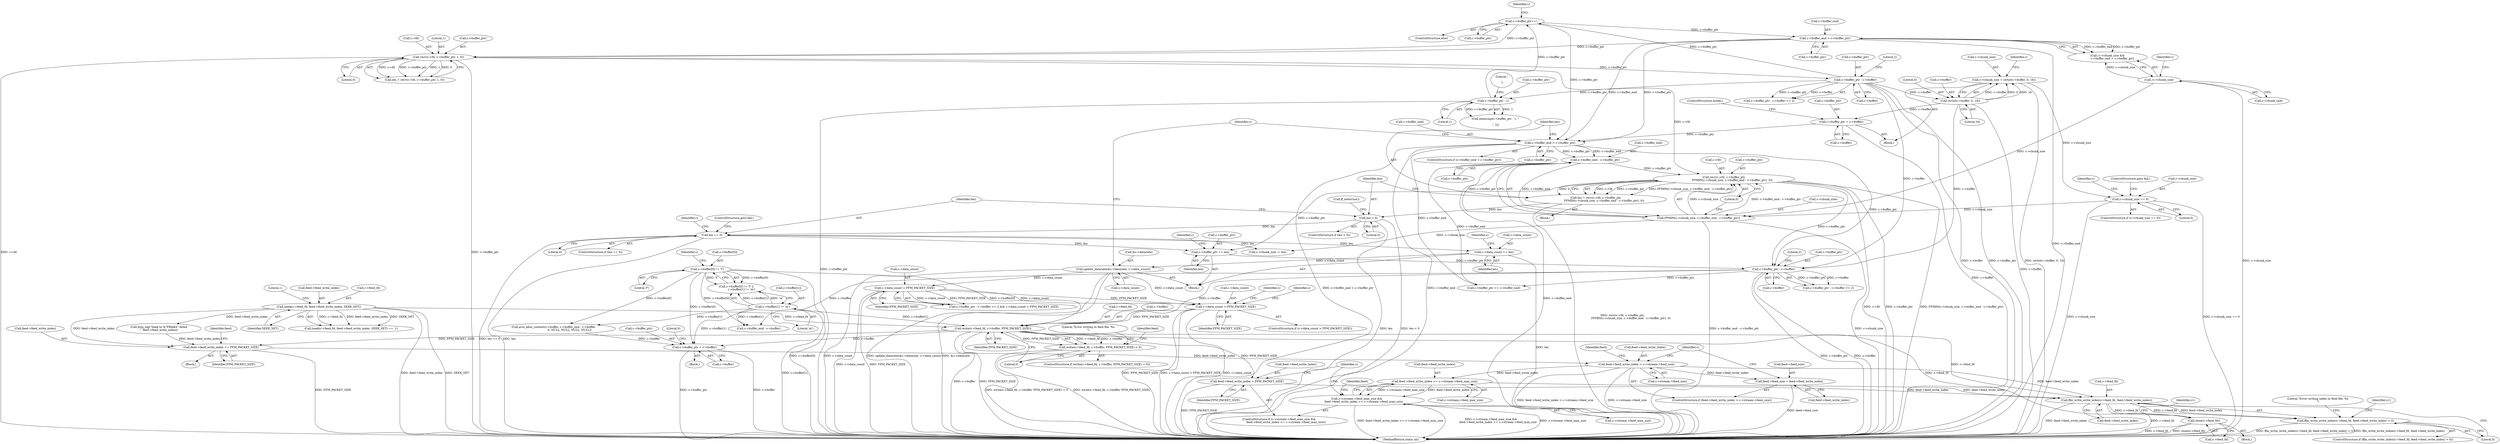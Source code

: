digraph "0_FFmpeg_a5d25faa3f4b18dac737fdb35d0dd68eb0dc2156@API" {
"1000394" [label="(Call,write(c->feed_fd, c->buffer, FFM_PACKET_SIZE))"];
"1000377" [label="(Call,lseek(c->feed_fd, feed->feed_write_index, SEEK_SET))"];
"1000335" [label="(Call,c->buffer[0] != 'f')"];
"1000342" [label="(Call,c->buffer[1] != 'm')"];
"1000319" [label="(Call,c->buffer_ptr - c->buffer)"];
"1000298" [label="(Call,c->buffer_ptr += len)"];
"1000287" [label="(Call,len == 0)"];
"1000270" [label="(Call,len < 0)"];
"1000248" [label="(Call,len = recv(c->fd, c->buffer_ptr,\n                   FFMIN(c->chunk_size, c->buffer_end - c->buffer_ptr), 0))"];
"1000250" [label="(Call,recv(c->fd, c->buffer_ptr,\n                   FFMIN(c->chunk_size, c->buffer_end - c->buffer_ptr), 0))"];
"1000146" [label="(Call,recv(c->fd, c->buffer_ptr, 1, 0))"];
"1000235" [label="(Call,c->buffer_ptr++)"];
"1000184" [label="(Call,c->buffer_ptr - c->buffer)"];
"1000194" [label="(Call,c->buffer_ptr - 1)"];
"1000136" [label="(Call,c->buffer_end > c->buffer_ptr)"];
"1000261" [label="(Call,c->buffer_end - c->buffer_ptr)"];
"1000240" [label="(Call,c->buffer_end > c->buffer_ptr)"];
"1000219" [label="(Call,c->buffer_ptr = c->buffer)"];
"1000206" [label="(Call,strtol(c->buffer, 0, 16))"];
"1000257" [label="(Call,FFMIN(c->chunk_size, c->buffer_end - c->buffer_ptr))"];
"1000213" [label="(Call,c->chunk_size == 0)"];
"1000202" [label="(Call,c->chunk_size = strtol(c->buffer, 0, 16))"];
"1000132" [label="(Call,!c->chunk_size)"];
"1000369" [label="(Call,c->data_count > FFM_PACKET_SIZE)"];
"1000308" [label="(Call,update_datarate(&c->datarate, c->data_count))"];
"1000303" [label="(Call,c->data_count += len)"];
"1000327" [label="(Call,c->data_count > FFM_PACKET_SIZE)"];
"1000393" [label="(Call,write(c->feed_fd, c->buffer, FFM_PACKET_SIZE) < 0)"];
"1000409" [label="(Call,feed->feed_write_index += FFM_PACKET_SIZE)"];
"1000415" [label="(Call,feed->feed_write_index > c->stream->feed_size)"];
"1000424" [label="(Call,feed->feed_size = feed->feed_write_index)"];
"1000438" [label="(Call,feed->feed_write_index >= c->stream->feed_max_size)"];
"1000432" [label="(Call,c->stream->feed_max_size &&\n                feed->feed_write_index >= c->stream->feed_max_size)"];
"1000454" [label="(Call,ffm_write_write_index(c->feed_fd, feed->feed_write_index))"];
"1000453" [label="(Call,ffm_write_write_index(c->feed_fd, feed->feed_write_index) < 0)"];
"1000665" [label="(Call,close(c->feed_fd))"];
"1000447" [label="(Call,feed->feed_write_index = FFM_PACKET_SIZE)"];
"1000648" [label="(Call,c->buffer_ptr = c->buffer)"];
"1000293" [label="(Call,c->chunk_size -= len)"];
"1000219" [label="(Call,c->buffer_ptr = c->buffer)"];
"1000272" [label="(Literal,0)"];
"1000321" [label="(Identifier,c)"];
"1000221" [label="(Identifier,c)"];
"1000248" [label="(Call,len = recv(c->fd, c->buffer_ptr,\n                   FFMIN(c->chunk_size, c->buffer_end - c->buffer_ptr), 0))"];
"1000203" [label="(Call,c->chunk_size)"];
"1000343" [label="(Call,c->buffer[1])"];
"1000218" [label="(ControlStructure,goto fail;)"];
"1000214" [label="(Call,c->chunk_size)"];
"1000377" [label="(Call,lseek(c->feed_fd, feed->feed_write_index, SEEK_SET))"];
"1000438" [label="(Call,feed->feed_write_index >= c->stream->feed_max_size)"];
"1000304" [label="(Call,c->data_count)"];
"1000262" [label="(Call,c->buffer_end)"];
"1000217" [label="(Literal,0)"];
"1000649" [label="(Call,c->buffer_ptr)"];
"1000290" [label="(ControlStructure,goto fail;)"];
"1000424" [label="(Call,feed->feed_size = feed->feed_write_index)"];
"1000374" [label="(Block,)"];
"1000379" [label="(Identifier,c)"];
"1000194" [label="(Call,c->buffer_ptr - 1)"];
"1000331" [label="(Identifier,FFM_PACKET_SIZE)"];
"1000313" [label="(Call,c->data_count)"];
"1000277" [label="(Call,ff_neterrno())"];
"1000311" [label="(Identifier,c)"];
"1000428" [label="(Call,feed->feed_write_index)"];
"1000326" [label="(Literal,2)"];
"1000323" [label="(Call,c->buffer)"];
"1000195" [label="(Call,c->buffer_ptr)"];
"1000442" [label="(Call,c->stream->feed_max_size)"];
"1000398" [label="(Call,c->buffer)"];
"1000132" [label="(Call,!c->chunk_size)"];
"1000648" [label="(Call,c->buffer_ptr = c->buffer)"];
"1000415" [label="(Call,feed->feed_write_index > c->stream->feed_size)"];
"1000307" [label="(Identifier,len)"];
"1000533" [label="(Call,c->buffer_end - c->buffer)"];
"1000410" [label="(Call,feed->feed_write_index)"];
"1000234" [label="(ControlStructure,else)"];
"1000370" [label="(Call,c->data_count)"];
"1000456" [label="(Identifier,c)"];
"1000191" [label="(Literal,2)"];
"1000320" [label="(Call,c->buffer_ptr)"];
"1000226" [label="(ControlStructure,break;)"];
"1000308" [label="(Call,update_datarate(&c->datarate, c->data_count))"];
"1000268" [label="(Literal,0)"];
"1000414" [label="(ControlStructure,if (feed->feed_write_index > c->stream->feed_size))"];
"1000671" [label="(Identifier,c1)"];
"1000395" [label="(Call,c->feed_fd)"];
"1000212" [label="(ControlStructure,if (c->chunk_size == 0))"];
"1000146" [label="(Call,recv(c->fd, c->buffer_ptr, 1, 0))"];
"1000464" [label="(Literal,\"Error writing index to feed file: %s\n\")"];
"1000251" [label="(Call,c->fd)"];
"1000287" [label="(Call,len == 0)"];
"1000401" [label="(Identifier,FFM_PACKET_SIZE)"];
"1000249" [label="(Identifier,len)"];
"1000244" [label="(Call,c->buffer_ptr)"];
"1000220" [label="(Call,c->buffer_ptr)"];
"1000140" [label="(Call,c->buffer_ptr)"];
"1000261" [label="(Call,c->buffer_end - c->buffer_ptr)"];
"1000394" [label="(Call,write(c->feed_fd, c->buffer, FFM_PACKET_SIZE))"];
"1000240" [label="(Call,c->buffer_end > c->buffer_ptr)"];
"1000451" [label="(Identifier,FFM_PACKET_SIZE)"];
"1000241" [label="(Call,c->buffer_end)"];
"1000207" [label="(Call,c->buffer)"];
"1000348" [label="(Literal,'m')"];
"1000405" [label="(Literal,\"Error writing to feed file: %s\n\")"];
"1000183" [label="(Call,c->buffer_ptr - c->buffer >= 2)"];
"1000361" [label="(Block,)"];
"1000184" [label="(Call,c->buffer_ptr - c->buffer)"];
"1000433" [label="(Call,c->stream->feed_max_size)"];
"1000336" [label="(Call,c->buffer[0])"];
"1000257" [label="(Call,FFMIN(c->chunk_size, c->buffer_end - c->buffer_ptr))"];
"1000386" [label="(Literal,1)"];
"1000452" [label="(ControlStructure,if (ffm_write_write_index(c->feed_fd, feed->feed_write_index) < 0))"];
"1000431" [label="(ControlStructure,if (c->stream->feed_max_size &&\n                feed->feed_write_index >= c->stream->feed_max_size))"];
"1000136" [label="(Call,c->buffer_end > c->buffer_ptr)"];
"1000131" [label="(Call,!c->chunk_size &&\n           c->buffer_end > c->buffer_ptr)"];
"1000292" [label="(Block,)"];
"1000295" [label="(Identifier,c)"];
"1000425" [label="(Call,feed->feed_size)"];
"1000652" [label="(Call,c->buffer)"];
"1000302" [label="(Identifier,len)"];
"1000402" [label="(Literal,0)"];
"1000411" [label="(Identifier,feed)"];
"1000454" [label="(Call,ffm_write_write_index(c->feed_fd, feed->feed_write_index))"];
"1000384" [label="(Identifier,SEEK_SET)"];
"1000327" [label="(Call,c->data_count > FFM_PACKET_SIZE)"];
"1000154" [label="(Literal,0)"];
"1000206" [label="(Call,strtol(c->buffer, 0, 16))"];
"1000210" [label="(Literal,0)"];
"1000239" [label="(ControlStructure,if (c->buffer_end > c->buffer_ptr))"];
"1000354" [label="(Call,c->buffer_ptr >= c->buffer_end)"];
"1000426" [label="(Identifier,feed)"];
"1000335" [label="(Call,c->buffer[0] != 'f')"];
"1000299" [label="(Call,c->buffer_ptr)"];
"1000416" [label="(Call,feed->feed_write_index)"];
"1000137" [label="(Call,c->buffer_end)"];
"1000309" [label="(Call,&c->datarate)"];
"1000305" [label="(Identifier,c)"];
"1000258" [label="(Call,c->chunk_size)"];
"1000369" [label="(Call,c->data_count > FFM_PACKET_SIZE)"];
"1000665" [label="(Call,close(c->feed_fd))"];
"1000153" [label="(Literal,1)"];
"1000150" [label="(Call,c->buffer_ptr)"];
"1000506" [label="(Identifier,s)"];
"1000270" [label="(Call,len < 0)"];
"1000271" [label="(Identifier,len)"];
"1000318" [label="(Call,c->buffer_ptr - c->buffer >= 2)"];
"1000449" [label="(Identifier,feed)"];
"1000342" [label="(Call,c->buffer[1] != 'm')"];
"1000201" [label="(Block,)"];
"1000288" [label="(Identifier,len)"];
"1000656" [label="(Literal,0)"];
"1000419" [label="(Call,c->stream->feed_size)"];
"1000461" [label="(Literal,0)"];
"1000341" [label="(Literal,'f')"];
"1000199" [label="(Literal,\"\r\n\")"];
"1000119" [label="(Block,)"];
"1000236" [label="(Call,c->buffer_ptr)"];
"1000223" [label="(Call,c->buffer)"];
"1000215" [label="(Identifier,c)"];
"1000317" [label="(Call,c->buffer_ptr - c->buffer >= 2 && c->data_count > FFM_PACKET_SIZE)"];
"1000393" [label="(Call,write(c->feed_fd, c->buffer, FFM_PACKET_SIZE) < 0)"];
"1000185" [label="(Call,c->buffer_ptr)"];
"1000147" [label="(Call,c->fd)"];
"1000439" [label="(Call,feed->feed_write_index)"];
"1000129" [label="(Identifier,c)"];
"1000193" [label="(Call,memcmp(c->buffer_ptr - 1, \"\r\n\", 2))"];
"1000188" [label="(Call,c->buffer)"];
"1000368" [label="(ControlStructure,if (c->data_count > FFM_PACKET_SIZE))"];
"1000235" [label="(Call,c->buffer_ptr++)"];
"1000211" [label="(Literal,16)"];
"1000453" [label="(Call,ffm_write_write_index(c->feed_fd, feed->feed_write_index) < 0)"];
"1000319" [label="(Call,c->buffer_ptr - c->buffer)"];
"1000387" [label="(Call,http_log(\"Seek to %\"PRId64\" failed\n\", feed->feed_write_index))"];
"1000413" [label="(Identifier,FFM_PACKET_SIZE)"];
"1000144" [label="(Call,len = recv(c->fd, c->buffer_ptr, 1, 0))"];
"1000373" [label="(Identifier,FFM_PACKET_SIZE)"];
"1000435" [label="(Identifier,c)"];
"1000458" [label="(Call,feed->feed_write_index)"];
"1000202" [label="(Call,c->chunk_size = strtol(c->buffer, 0, 16))"];
"1000448" [label="(Call,feed->feed_write_index)"];
"1000381" [label="(Call,feed->feed_write_index)"];
"1000289" [label="(Literal,0)"];
"1000213" [label="(Call,c->chunk_size == 0)"];
"1000455" [label="(Call,c->feed_fd)"];
"1000254" [label="(Call,c->buffer_ptr)"];
"1000417" [label="(Identifier,feed)"];
"1000432" [label="(Call,c->stream->feed_max_size &&\n                feed->feed_write_index >= c->stream->feed_max_size)"];
"1000303" [label="(Call,c->data_count += len)"];
"1000334" [label="(Call,c->buffer[0] != 'f' ||\n            c->buffer[1] != 'm')"];
"1000447" [label="(Call,feed->feed_write_index = FFM_PACKET_SIZE)"];
"1000376" [label="(Call,lseek(c->feed_fd, feed->feed_write_index, SEEK_SET) == -1)"];
"1000269" [label="(ControlStructure,if (len < 0))"];
"1000666" [label="(Call,c->feed_fd)"];
"1000133" [label="(Call,c->chunk_size)"];
"1000378" [label="(Call,c->feed_fd)"];
"1000298" [label="(Call,c->buffer_ptr += len)"];
"1000250" [label="(Call,recv(c->fd, c->buffer_ptr,\n                   FFMIN(c->chunk_size, c->buffer_end - c->buffer_ptr), 0))"];
"1000247" [label="(Block,)"];
"1000706" [label="(MethodReturn,static int)"];
"1000392" [label="(ControlStructure,if (write(c->feed_fd, c->buffer, FFM_PACKET_SIZE) < 0))"];
"1000286" [label="(ControlStructure,if (len == 0))"];
"1000328" [label="(Call,c->data_count)"];
"1000198" [label="(Literal,1)"];
"1000265" [label="(Call,c->buffer_ptr)"];
"1000138" [label="(Identifier,c)"];
"1000529" [label="(Call,avio_alloc_context(c->buffer, c->buffer_end - c->buffer,\n                                    0, NULL, NULL, NULL, NULL))"];
"1000470" [label="(Identifier,c1)"];
"1000345" [label="(Identifier,c)"];
"1000409" [label="(Call,feed->feed_write_index += FFM_PACKET_SIZE)"];
"1000394" -> "1000393"  [label="AST: "];
"1000394" -> "1000401"  [label="CFG: "];
"1000395" -> "1000394"  [label="AST: "];
"1000398" -> "1000394"  [label="AST: "];
"1000401" -> "1000394"  [label="AST: "];
"1000402" -> "1000394"  [label="CFG: "];
"1000394" -> "1000706"  [label="DDG: c->buffer"];
"1000394" -> "1000706"  [label="DDG: FFM_PACKET_SIZE"];
"1000394" -> "1000393"  [label="DDG: c->feed_fd"];
"1000394" -> "1000393"  [label="DDG: c->buffer"];
"1000394" -> "1000393"  [label="DDG: FFM_PACKET_SIZE"];
"1000377" -> "1000394"  [label="DDG: c->feed_fd"];
"1000335" -> "1000394"  [label="DDG: c->buffer[0]"];
"1000342" -> "1000394"  [label="DDG: c->buffer[1]"];
"1000319" -> "1000394"  [label="DDG: c->buffer"];
"1000369" -> "1000394"  [label="DDG: FFM_PACKET_SIZE"];
"1000394" -> "1000409"  [label="DDG: FFM_PACKET_SIZE"];
"1000394" -> "1000447"  [label="DDG: FFM_PACKET_SIZE"];
"1000394" -> "1000454"  [label="DDG: c->feed_fd"];
"1000394" -> "1000648"  [label="DDG: c->buffer"];
"1000394" -> "1000665"  [label="DDG: c->feed_fd"];
"1000377" -> "1000376"  [label="AST: "];
"1000377" -> "1000384"  [label="CFG: "];
"1000378" -> "1000377"  [label="AST: "];
"1000381" -> "1000377"  [label="AST: "];
"1000384" -> "1000377"  [label="AST: "];
"1000386" -> "1000377"  [label="CFG: "];
"1000377" -> "1000706"  [label="DDG: SEEK_SET"];
"1000377" -> "1000706"  [label="DDG: feed->feed_write_index"];
"1000377" -> "1000376"  [label="DDG: c->feed_fd"];
"1000377" -> "1000376"  [label="DDG: feed->feed_write_index"];
"1000377" -> "1000376"  [label="DDG: SEEK_SET"];
"1000377" -> "1000387"  [label="DDG: feed->feed_write_index"];
"1000377" -> "1000409"  [label="DDG: feed->feed_write_index"];
"1000335" -> "1000334"  [label="AST: "];
"1000335" -> "1000341"  [label="CFG: "];
"1000336" -> "1000335"  [label="AST: "];
"1000341" -> "1000335"  [label="AST: "];
"1000345" -> "1000335"  [label="CFG: "];
"1000334" -> "1000335"  [label="CFG: "];
"1000335" -> "1000706"  [label="DDG: c->buffer[0]"];
"1000335" -> "1000334"  [label="DDG: c->buffer[0]"];
"1000335" -> "1000334"  [label="DDG: 'f'"];
"1000335" -> "1000529"  [label="DDG: c->buffer[0]"];
"1000335" -> "1000533"  [label="DDG: c->buffer[0]"];
"1000335" -> "1000648"  [label="DDG: c->buffer[0]"];
"1000342" -> "1000334"  [label="AST: "];
"1000342" -> "1000348"  [label="CFG: "];
"1000343" -> "1000342"  [label="AST: "];
"1000348" -> "1000342"  [label="AST: "];
"1000334" -> "1000342"  [label="CFG: "];
"1000342" -> "1000706"  [label="DDG: c->buffer[1]"];
"1000342" -> "1000334"  [label="DDG: c->buffer[1]"];
"1000342" -> "1000334"  [label="DDG: 'm'"];
"1000342" -> "1000529"  [label="DDG: c->buffer[1]"];
"1000342" -> "1000533"  [label="DDG: c->buffer[1]"];
"1000342" -> "1000648"  [label="DDG: c->buffer[1]"];
"1000319" -> "1000318"  [label="AST: "];
"1000319" -> "1000323"  [label="CFG: "];
"1000320" -> "1000319"  [label="AST: "];
"1000323" -> "1000319"  [label="AST: "];
"1000326" -> "1000319"  [label="CFG: "];
"1000319" -> "1000706"  [label="DDG: c->buffer"];
"1000319" -> "1000706"  [label="DDG: c->buffer_ptr"];
"1000319" -> "1000318"  [label="DDG: c->buffer_ptr"];
"1000319" -> "1000318"  [label="DDG: c->buffer"];
"1000298" -> "1000319"  [label="DDG: c->buffer_ptr"];
"1000250" -> "1000319"  [label="DDG: c->buffer_ptr"];
"1000240" -> "1000319"  [label="DDG: c->buffer_ptr"];
"1000184" -> "1000319"  [label="DDG: c->buffer"];
"1000206" -> "1000319"  [label="DDG: c->buffer"];
"1000319" -> "1000354"  [label="DDG: c->buffer_ptr"];
"1000319" -> "1000533"  [label="DDG: c->buffer"];
"1000298" -> "1000292"  [label="AST: "];
"1000298" -> "1000302"  [label="CFG: "];
"1000299" -> "1000298"  [label="AST: "];
"1000302" -> "1000298"  [label="AST: "];
"1000305" -> "1000298"  [label="CFG: "];
"1000287" -> "1000298"  [label="DDG: len"];
"1000250" -> "1000298"  [label="DDG: c->buffer_ptr"];
"1000287" -> "1000286"  [label="AST: "];
"1000287" -> "1000289"  [label="CFG: "];
"1000288" -> "1000287"  [label="AST: "];
"1000289" -> "1000287"  [label="AST: "];
"1000290" -> "1000287"  [label="CFG: "];
"1000295" -> "1000287"  [label="CFG: "];
"1000287" -> "1000706"  [label="DDG: len == 0"];
"1000287" -> "1000706"  [label="DDG: len"];
"1000270" -> "1000287"  [label="DDG: len"];
"1000287" -> "1000293"  [label="DDG: len"];
"1000287" -> "1000303"  [label="DDG: len"];
"1000270" -> "1000269"  [label="AST: "];
"1000270" -> "1000272"  [label="CFG: "];
"1000271" -> "1000270"  [label="AST: "];
"1000272" -> "1000270"  [label="AST: "];
"1000277" -> "1000270"  [label="CFG: "];
"1000288" -> "1000270"  [label="CFG: "];
"1000270" -> "1000706"  [label="DDG: len < 0"];
"1000270" -> "1000706"  [label="DDG: len"];
"1000248" -> "1000270"  [label="DDG: len"];
"1000248" -> "1000247"  [label="AST: "];
"1000248" -> "1000250"  [label="CFG: "];
"1000249" -> "1000248"  [label="AST: "];
"1000250" -> "1000248"  [label="AST: "];
"1000271" -> "1000248"  [label="CFG: "];
"1000248" -> "1000706"  [label="DDG: recv(c->fd, c->buffer_ptr,\n                   FFMIN(c->chunk_size, c->buffer_end - c->buffer_ptr), 0)"];
"1000250" -> "1000248"  [label="DDG: c->fd"];
"1000250" -> "1000248"  [label="DDG: c->buffer_ptr"];
"1000250" -> "1000248"  [label="DDG: FFMIN(c->chunk_size, c->buffer_end - c->buffer_ptr)"];
"1000250" -> "1000248"  [label="DDG: 0"];
"1000250" -> "1000268"  [label="CFG: "];
"1000251" -> "1000250"  [label="AST: "];
"1000254" -> "1000250"  [label="AST: "];
"1000257" -> "1000250"  [label="AST: "];
"1000268" -> "1000250"  [label="AST: "];
"1000250" -> "1000706"  [label="DDG: c->fd"];
"1000250" -> "1000706"  [label="DDG: c->buffer_ptr"];
"1000250" -> "1000706"  [label="DDG: FFMIN(c->chunk_size, c->buffer_end - c->buffer_ptr)"];
"1000146" -> "1000250"  [label="DDG: c->fd"];
"1000261" -> "1000250"  [label="DDG: c->buffer_ptr"];
"1000257" -> "1000250"  [label="DDG: c->chunk_size"];
"1000257" -> "1000250"  [label="DDG: c->buffer_end - c->buffer_ptr"];
"1000146" -> "1000144"  [label="AST: "];
"1000146" -> "1000154"  [label="CFG: "];
"1000147" -> "1000146"  [label="AST: "];
"1000150" -> "1000146"  [label="AST: "];
"1000153" -> "1000146"  [label="AST: "];
"1000154" -> "1000146"  [label="AST: "];
"1000144" -> "1000146"  [label="CFG: "];
"1000146" -> "1000706"  [label="DDG: c->buffer_ptr"];
"1000146" -> "1000706"  [label="DDG: c->fd"];
"1000146" -> "1000144"  [label="DDG: c->fd"];
"1000146" -> "1000144"  [label="DDG: c->buffer_ptr"];
"1000146" -> "1000144"  [label="DDG: 1"];
"1000146" -> "1000144"  [label="DDG: 0"];
"1000235" -> "1000146"  [label="DDG: c->buffer_ptr"];
"1000136" -> "1000146"  [label="DDG: c->buffer_ptr"];
"1000146" -> "1000184"  [label="DDG: c->buffer_ptr"];
"1000235" -> "1000234"  [label="AST: "];
"1000235" -> "1000236"  [label="CFG: "];
"1000236" -> "1000235"  [label="AST: "];
"1000129" -> "1000235"  [label="CFG: "];
"1000235" -> "1000136"  [label="DDG: c->buffer_ptr"];
"1000184" -> "1000235"  [label="DDG: c->buffer_ptr"];
"1000194" -> "1000235"  [label="DDG: c->buffer_ptr"];
"1000235" -> "1000240"  [label="DDG: c->buffer_ptr"];
"1000184" -> "1000183"  [label="AST: "];
"1000184" -> "1000188"  [label="CFG: "];
"1000185" -> "1000184"  [label="AST: "];
"1000188" -> "1000184"  [label="AST: "];
"1000191" -> "1000184"  [label="CFG: "];
"1000184" -> "1000706"  [label="DDG: c->buffer"];
"1000184" -> "1000706"  [label="DDG: c->buffer_ptr"];
"1000184" -> "1000183"  [label="DDG: c->buffer_ptr"];
"1000184" -> "1000183"  [label="DDG: c->buffer"];
"1000184" -> "1000194"  [label="DDG: c->buffer_ptr"];
"1000184" -> "1000206"  [label="DDG: c->buffer"];
"1000194" -> "1000193"  [label="AST: "];
"1000194" -> "1000198"  [label="CFG: "];
"1000195" -> "1000194"  [label="AST: "];
"1000198" -> "1000194"  [label="AST: "];
"1000199" -> "1000194"  [label="CFG: "];
"1000194" -> "1000706"  [label="DDG: c->buffer_ptr"];
"1000194" -> "1000193"  [label="DDG: c->buffer_ptr"];
"1000194" -> "1000193"  [label="DDG: 1"];
"1000136" -> "1000131"  [label="AST: "];
"1000136" -> "1000140"  [label="CFG: "];
"1000137" -> "1000136"  [label="AST: "];
"1000140" -> "1000136"  [label="AST: "];
"1000131" -> "1000136"  [label="CFG: "];
"1000136" -> "1000706"  [label="DDG: c->buffer_end"];
"1000136" -> "1000131"  [label="DDG: c->buffer_end"];
"1000136" -> "1000131"  [label="DDG: c->buffer_ptr"];
"1000136" -> "1000240"  [label="DDG: c->buffer_end"];
"1000136" -> "1000240"  [label="DDG: c->buffer_ptr"];
"1000261" -> "1000257"  [label="AST: "];
"1000261" -> "1000265"  [label="CFG: "];
"1000262" -> "1000261"  [label="AST: "];
"1000265" -> "1000261"  [label="AST: "];
"1000257" -> "1000261"  [label="CFG: "];
"1000261" -> "1000706"  [label="DDG: c->buffer_end"];
"1000261" -> "1000257"  [label="DDG: c->buffer_end"];
"1000261" -> "1000257"  [label="DDG: c->buffer_ptr"];
"1000240" -> "1000261"  [label="DDG: c->buffer_end"];
"1000240" -> "1000261"  [label="DDG: c->buffer_ptr"];
"1000261" -> "1000354"  [label="DDG: c->buffer_end"];
"1000240" -> "1000239"  [label="AST: "];
"1000240" -> "1000244"  [label="CFG: "];
"1000241" -> "1000240"  [label="AST: "];
"1000244" -> "1000240"  [label="AST: "];
"1000249" -> "1000240"  [label="CFG: "];
"1000321" -> "1000240"  [label="CFG: "];
"1000240" -> "1000706"  [label="DDG: c->buffer_end > c->buffer_ptr"];
"1000240" -> "1000706"  [label="DDG: c->buffer_end"];
"1000219" -> "1000240"  [label="DDG: c->buffer_ptr"];
"1000240" -> "1000354"  [label="DDG: c->buffer_end"];
"1000219" -> "1000201"  [label="AST: "];
"1000219" -> "1000223"  [label="CFG: "];
"1000220" -> "1000219"  [label="AST: "];
"1000223" -> "1000219"  [label="AST: "];
"1000226" -> "1000219"  [label="CFG: "];
"1000219" -> "1000706"  [label="DDG: c->buffer"];
"1000206" -> "1000219"  [label="DDG: c->buffer"];
"1000206" -> "1000202"  [label="AST: "];
"1000206" -> "1000211"  [label="CFG: "];
"1000207" -> "1000206"  [label="AST: "];
"1000210" -> "1000206"  [label="AST: "];
"1000211" -> "1000206"  [label="AST: "];
"1000202" -> "1000206"  [label="CFG: "];
"1000206" -> "1000706"  [label="DDG: c->buffer"];
"1000206" -> "1000202"  [label="DDG: c->buffer"];
"1000206" -> "1000202"  [label="DDG: 0"];
"1000206" -> "1000202"  [label="DDG: 16"];
"1000258" -> "1000257"  [label="AST: "];
"1000268" -> "1000257"  [label="CFG: "];
"1000257" -> "1000706"  [label="DDG: c->chunk_size"];
"1000257" -> "1000706"  [label="DDG: c->buffer_end - c->buffer_ptr"];
"1000213" -> "1000257"  [label="DDG: c->chunk_size"];
"1000132" -> "1000257"  [label="DDG: c->chunk_size"];
"1000257" -> "1000293"  [label="DDG: c->chunk_size"];
"1000213" -> "1000212"  [label="AST: "];
"1000213" -> "1000217"  [label="CFG: "];
"1000214" -> "1000213"  [label="AST: "];
"1000217" -> "1000213"  [label="AST: "];
"1000218" -> "1000213"  [label="CFG: "];
"1000221" -> "1000213"  [label="CFG: "];
"1000213" -> "1000706"  [label="DDG: c->chunk_size"];
"1000213" -> "1000706"  [label="DDG: c->chunk_size == 0"];
"1000202" -> "1000213"  [label="DDG: c->chunk_size"];
"1000202" -> "1000201"  [label="AST: "];
"1000203" -> "1000202"  [label="AST: "];
"1000215" -> "1000202"  [label="CFG: "];
"1000202" -> "1000706"  [label="DDG: strtol(c->buffer, 0, 16)"];
"1000132" -> "1000131"  [label="AST: "];
"1000132" -> "1000133"  [label="CFG: "];
"1000133" -> "1000132"  [label="AST: "];
"1000138" -> "1000132"  [label="CFG: "];
"1000131" -> "1000132"  [label="CFG: "];
"1000132" -> "1000706"  [label="DDG: c->chunk_size"];
"1000132" -> "1000131"  [label="DDG: c->chunk_size"];
"1000369" -> "1000368"  [label="AST: "];
"1000369" -> "1000373"  [label="CFG: "];
"1000370" -> "1000369"  [label="AST: "];
"1000373" -> "1000369"  [label="AST: "];
"1000379" -> "1000369"  [label="CFG: "];
"1000506" -> "1000369"  [label="CFG: "];
"1000369" -> "1000706"  [label="DDG: c->data_count > FFM_PACKET_SIZE"];
"1000369" -> "1000706"  [label="DDG: c->data_count"];
"1000369" -> "1000706"  [label="DDG: FFM_PACKET_SIZE"];
"1000308" -> "1000369"  [label="DDG: c->data_count"];
"1000327" -> "1000369"  [label="DDG: c->data_count"];
"1000327" -> "1000369"  [label="DDG: FFM_PACKET_SIZE"];
"1000308" -> "1000292"  [label="AST: "];
"1000308" -> "1000313"  [label="CFG: "];
"1000309" -> "1000308"  [label="AST: "];
"1000313" -> "1000308"  [label="AST: "];
"1000321" -> "1000308"  [label="CFG: "];
"1000308" -> "1000706"  [label="DDG: &c->datarate"];
"1000308" -> "1000706"  [label="DDG: c->data_count"];
"1000308" -> "1000706"  [label="DDG: update_datarate(&c->datarate, c->data_count)"];
"1000303" -> "1000308"  [label="DDG: c->data_count"];
"1000308" -> "1000327"  [label="DDG: c->data_count"];
"1000303" -> "1000292"  [label="AST: "];
"1000303" -> "1000307"  [label="CFG: "];
"1000304" -> "1000303"  [label="AST: "];
"1000307" -> "1000303"  [label="AST: "];
"1000311" -> "1000303"  [label="CFG: "];
"1000303" -> "1000706"  [label="DDG: len"];
"1000327" -> "1000317"  [label="AST: "];
"1000327" -> "1000331"  [label="CFG: "];
"1000328" -> "1000327"  [label="AST: "];
"1000331" -> "1000327"  [label="AST: "];
"1000317" -> "1000327"  [label="CFG: "];
"1000327" -> "1000706"  [label="DDG: FFM_PACKET_SIZE"];
"1000327" -> "1000706"  [label="DDG: c->data_count"];
"1000327" -> "1000317"  [label="DDG: c->data_count"];
"1000327" -> "1000317"  [label="DDG: FFM_PACKET_SIZE"];
"1000393" -> "1000392"  [label="AST: "];
"1000393" -> "1000402"  [label="CFG: "];
"1000402" -> "1000393"  [label="AST: "];
"1000405" -> "1000393"  [label="CFG: "];
"1000411" -> "1000393"  [label="CFG: "];
"1000393" -> "1000706"  [label="DDG: write(c->feed_fd, c->buffer, FFM_PACKET_SIZE)"];
"1000393" -> "1000706"  [label="DDG: write(c->feed_fd, c->buffer, FFM_PACKET_SIZE) < 0"];
"1000409" -> "1000374"  [label="AST: "];
"1000409" -> "1000413"  [label="CFG: "];
"1000410" -> "1000409"  [label="AST: "];
"1000413" -> "1000409"  [label="AST: "];
"1000417" -> "1000409"  [label="CFG: "];
"1000409" -> "1000706"  [label="DDG: FFM_PACKET_SIZE"];
"1000387" -> "1000409"  [label="DDG: feed->feed_write_index"];
"1000409" -> "1000415"  [label="DDG: feed->feed_write_index"];
"1000415" -> "1000414"  [label="AST: "];
"1000415" -> "1000419"  [label="CFG: "];
"1000416" -> "1000415"  [label="AST: "];
"1000419" -> "1000415"  [label="AST: "];
"1000426" -> "1000415"  [label="CFG: "];
"1000435" -> "1000415"  [label="CFG: "];
"1000415" -> "1000706"  [label="DDG: feed->feed_write_index > c->stream->feed_size"];
"1000415" -> "1000706"  [label="DDG: c->stream->feed_size"];
"1000415" -> "1000424"  [label="DDG: feed->feed_write_index"];
"1000415" -> "1000438"  [label="DDG: feed->feed_write_index"];
"1000415" -> "1000454"  [label="DDG: feed->feed_write_index"];
"1000424" -> "1000414"  [label="AST: "];
"1000424" -> "1000428"  [label="CFG: "];
"1000425" -> "1000424"  [label="AST: "];
"1000428" -> "1000424"  [label="AST: "];
"1000435" -> "1000424"  [label="CFG: "];
"1000424" -> "1000706"  [label="DDG: feed->feed_size"];
"1000438" -> "1000432"  [label="AST: "];
"1000438" -> "1000442"  [label="CFG: "];
"1000439" -> "1000438"  [label="AST: "];
"1000442" -> "1000438"  [label="AST: "];
"1000432" -> "1000438"  [label="CFG: "];
"1000438" -> "1000432"  [label="DDG: c->stream->feed_max_size"];
"1000438" -> "1000432"  [label="DDG: feed->feed_write_index"];
"1000438" -> "1000454"  [label="DDG: feed->feed_write_index"];
"1000432" -> "1000431"  [label="AST: "];
"1000432" -> "1000433"  [label="CFG: "];
"1000433" -> "1000432"  [label="AST: "];
"1000449" -> "1000432"  [label="CFG: "];
"1000456" -> "1000432"  [label="CFG: "];
"1000432" -> "1000706"  [label="DDG: feed->feed_write_index >= c->stream->feed_max_size"];
"1000432" -> "1000706"  [label="DDG: c->stream->feed_max_size &&\n                feed->feed_write_index >= c->stream->feed_max_size"];
"1000432" -> "1000706"  [label="DDG: c->stream->feed_max_size"];
"1000454" -> "1000453"  [label="AST: "];
"1000454" -> "1000458"  [label="CFG: "];
"1000455" -> "1000454"  [label="AST: "];
"1000458" -> "1000454"  [label="AST: "];
"1000461" -> "1000454"  [label="CFG: "];
"1000454" -> "1000706"  [label="DDG: c->feed_fd"];
"1000454" -> "1000706"  [label="DDG: feed->feed_write_index"];
"1000454" -> "1000453"  [label="DDG: c->feed_fd"];
"1000454" -> "1000453"  [label="DDG: feed->feed_write_index"];
"1000447" -> "1000454"  [label="DDG: feed->feed_write_index"];
"1000454" -> "1000665"  [label="DDG: c->feed_fd"];
"1000453" -> "1000452"  [label="AST: "];
"1000453" -> "1000461"  [label="CFG: "];
"1000461" -> "1000453"  [label="AST: "];
"1000464" -> "1000453"  [label="CFG: "];
"1000470" -> "1000453"  [label="CFG: "];
"1000453" -> "1000706"  [label="DDG: ffm_write_write_index(c->feed_fd, feed->feed_write_index) < 0"];
"1000453" -> "1000706"  [label="DDG: ffm_write_write_index(c->feed_fd, feed->feed_write_index)"];
"1000665" -> "1000119"  [label="AST: "];
"1000665" -> "1000666"  [label="CFG: "];
"1000666" -> "1000665"  [label="AST: "];
"1000671" -> "1000665"  [label="CFG: "];
"1000665" -> "1000706"  [label="DDG: c->feed_fd"];
"1000665" -> "1000706"  [label="DDG: close(c->feed_fd)"];
"1000447" -> "1000431"  [label="AST: "];
"1000447" -> "1000451"  [label="CFG: "];
"1000448" -> "1000447"  [label="AST: "];
"1000451" -> "1000447"  [label="AST: "];
"1000456" -> "1000447"  [label="CFG: "];
"1000447" -> "1000706"  [label="DDG: FFM_PACKET_SIZE"];
"1000648" -> "1000361"  [label="AST: "];
"1000648" -> "1000652"  [label="CFG: "];
"1000649" -> "1000648"  [label="AST: "];
"1000652" -> "1000648"  [label="AST: "];
"1000656" -> "1000648"  [label="CFG: "];
"1000648" -> "1000706"  [label="DDG: c->buffer"];
"1000648" -> "1000706"  [label="DDG: c->buffer_ptr"];
"1000529" -> "1000648"  [label="DDG: c->buffer"];
}
